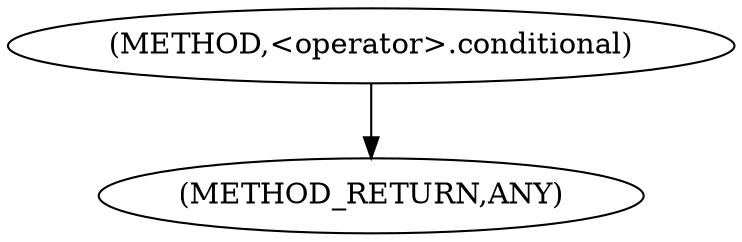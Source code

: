 digraph "&lt;operator&gt;.conditional" {  
"99979" [label = <(METHOD,&lt;operator&gt;.conditional)> ]
"99983" [label = <(METHOD_RETURN,ANY)> ]
  "99979" -> "99983" 
}
